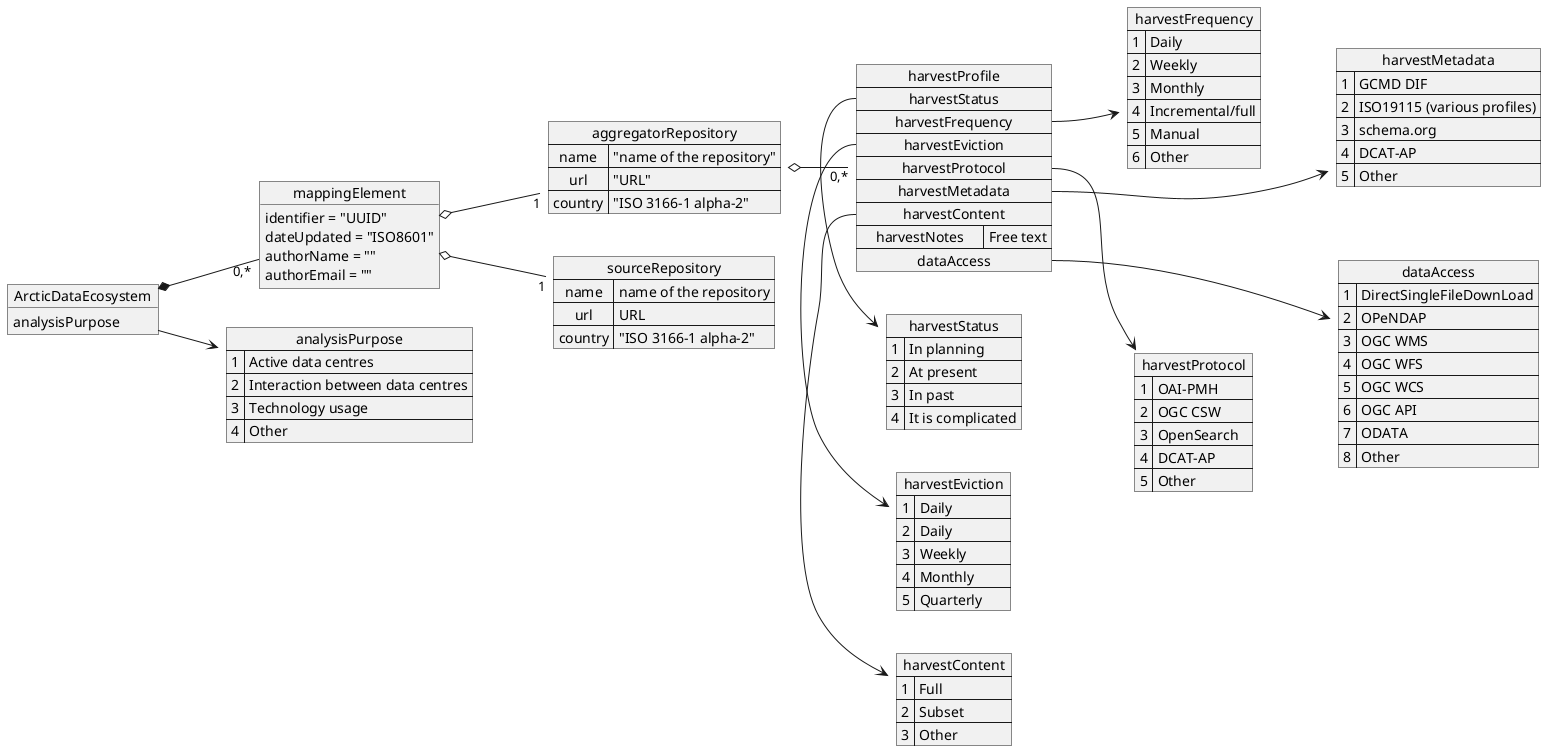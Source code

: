 @startuml

skinparam monochrome true
left to right direction

object "ArcticDataEcosystem" as ade {
    analysisPurpose 
}

map "analysisPurpose" as pu {
1 => Active data centres
2 => Interaction between data centres
3 => Technology usage
4 => Other
}

ade --> pu

object "mappingElement" as me {
    identifier = "UUID"
    dateUpdated = "ISO8601"
    authorName = ""
    authorEmail = ""
}

map "aggregatorRepository" as agg {
    name => "name of the repository"
    url => "URL"
    country => "ISO 3166-1 alpha-2"
}

map "harvestStatus" as hs {
    1 => In planning
    2 => At present
    3 => In past
    4 => It is complicated
}

map "harvestFrequency" as hf {
    1 => Daily
    2 => Weekly
    3 => Monthly
    4 => Incremental/full
    5 => Manual
    6 => Other
}

map "harvestEviction" as he {
    1 => Daily
    2 => Daily
    3 => Weekly
    4 => Monthly
    5 => Quarterly
}

map "harvestProtocol" as hp {
    1 => OAI-PMH
    2 => OGC CSW
    3 => OpenSearch
    4 => DCAT-AP
    5 => Other
}

map "harvestMetadata" as hm {
    1 => GCMD DIF
    2 => ISO19115 (various profiles)
    3 => schema.org
    4 => DCAT-AP
    5 => Other
}

map "harvestContent" as hc {
    1 => Full
    2 => Subset
    3 => Other
}

map "dataAccess" as da {
    1 => DirectSingleFileDownLoad
    2 => OPeNDAP
    3 => OGC WMS
    4 => OGC WFS
    5 => OGC WCS
    6 => OGC API
    7 => ODATA
    8 => Other
}

map "harvestProfile" as hpf {
    harvestStatus *-> hs
    harvestFrequency *-> hf
    harvestEviction *-> he
    harvestProtocol *-> hp
    harvestMetadata *-> hm
    harvestContent *-> hc
    harvestNotes => Free text
    dataAccess *-> da 
}

map "sourceRepository" as src {
    name => name of the repository
    url => URL
    country => "ISO 3166-1 alpha-2"
}

ade *-- "0,*" me
me o-- "1" agg
me o-- "1" src
agg o-- "0,*" hpf

hs -[hidden]d- hf
hf -[hidden]d- hm
hc -[hidden]d- hp
hp -[hidden]d- da

@enduml

